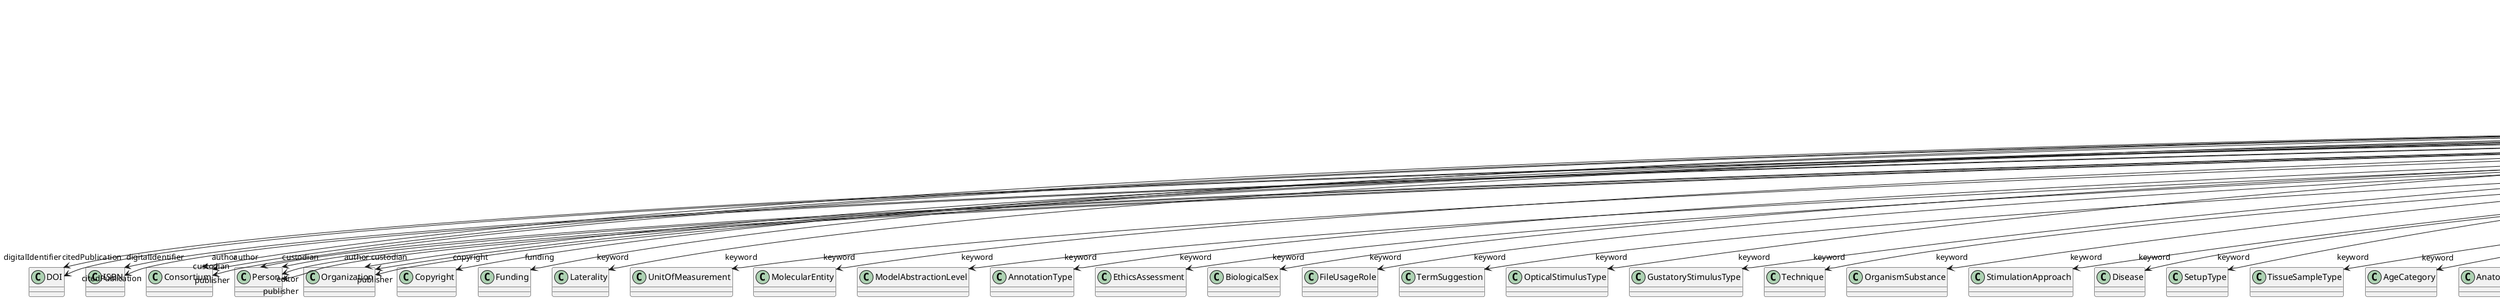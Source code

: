 @startuml
class Book {
+digitalIdentifier
+abstract
+author
+citedPublication
+copyright
+creationDate
+custodian
+editor
+funding
+IRI
+keyword
+license
+modificationDate
+name
+publicationDate
+publisher
+versionIdentifier

}
Book -d-> "digitalIdentifier" DOI
Book -d-> "digitalIdentifier" ISBN
Book -d-> "author" Consortium
Book -d-> "author" Person
Book -d-> "author" Organization
Book -d-> "citedPublication" DOI
Book -d-> "citedPublication" ISBN
Book -d-> "copyright" Copyright
Book -d-> "custodian" Consortium
Book -d-> "custodian" Person
Book -d-> "custodian" Organization
Book -d-> "editor" Person
Book -d-> "funding" Funding
Book -d-> "keyword" Laterality
Book -d-> "keyword" UnitOfMeasurement
Book -d-> "keyword" MolecularEntity
Book -d-> "keyword" ModelAbstractionLevel
Book -d-> "keyword" AnnotationType
Book -d-> "keyword" EthicsAssessment
Book -d-> "keyword" BiologicalSex
Book -d-> "keyword" FileUsageRole
Book -d-> "keyword" TermSuggestion
Book -d-> "keyword" OpticalStimulusType
Book -d-> "keyword" GustatoryStimulusType
Book -d-> "keyword" Technique
Book -d-> "keyword" OrganismSubstance
Book -d-> "keyword" StimulationApproach
Book -d-> "keyword" Disease
Book -d-> "keyword" SetupType
Book -d-> "keyword" TissueSampleType
Book -d-> "keyword" AgeCategory
Book -d-> "keyword" AnatomicalAxesOrientation
Book -d-> "keyword" TactileStimulusType
Book -d-> "keyword" GeneticStrainType
Book -d-> "keyword" TissueSampleAttribute
Book -d-> "keyword" Terminology
Book -d-> "keyword" VisualStimulusType
Book -d-> "keyword" SemanticDataType
Book -d-> "keyword" SubcellularEntity
Book -d-> "keyword" CranialWindowReinforcementType
Book -d-> "keyword" FileBundleGrouping
Book -d-> "keyword" DiseaseModel
Book -d-> "keyword" ElectricalStimulusType
Book -d-> "keyword" OperatingSystem
Book -d-> "keyword" SoftwareFeature
Book -d-> "keyword" Handedness
Book -d-> "keyword" ActionStatusType
Book -d-> "keyword" AnalysisTechnique
Book -d-> "keyword" DataType
Book -d-> "keyword" EducationalLevel
Book -d-> "keyword" ModelScope
Book -d-> "keyword" AuditoryStimulusType
Book -d-> "keyword" DifferenceMeasure
Book -d-> "keyword" MeasuredQuantity
Book -d-> "keyword" LearningResourceType
Book -d-> "keyword" UBERONParcellation
Book -d-> "keyword" DeviceType
Book -d-> "keyword" AnnotationCriteriaType
Book -d-> "keyword" ContributionType
Book -d-> "keyword" ProgrammingLanguage
Book -d-> "keyword" FileRepositoryType
Book -d-> "keyword" AnatomicalPlane
Book -d-> "keyword" OlfactoryStimulusType
Book -d-> "keyword" TypeOfUncertainty
Book -d-> "keyword" CellType
Book -d-> "keyword" Language
Book -d-> "keyword" SoftwareApplicationCategory
Book -d-> "keyword" CriteriaQualityType
Book -d-> "keyword" PatchClampVariation
Book -d-> "keyword" ProductAccessibility
Book -d-> "keyword" MetaDataModelType
Book -d-> "keyword" StimulationTechnique
Book -d-> "keyword" ChemicalMixtureType
Book -d-> "keyword" OperatingDevice
Book -d-> "keyword" AtlasType
Book -d-> "keyword" BreedingType
Book -d-> "keyword" BiologicalOrder
Book -d-> "keyword" AnatomicalIdentificationType
Book -d-> "keyword" CranialWindowConstructionType
Book -d-> "keyword" SubjectAttribute
Book -d-> "keyword" Species
Book -d-> "keyword" PreparationType
Book -d-> "keyword" Service
Book -d-> "keyword" QualitativeOverlap
Book -d-> "keyword" OrganismSystem
Book -d-> "keyword" Colormap
Book -d-> "keyword" Organ
Book -d-> "keyword" ExperimentalApproach
Book -d-> "keyword" CellCultureType
Book -d-> "license" License
Book -d-> "publisher" Consortium
Book -d-> "publisher" Person
Book -d-> "publisher" Organization

@enduml